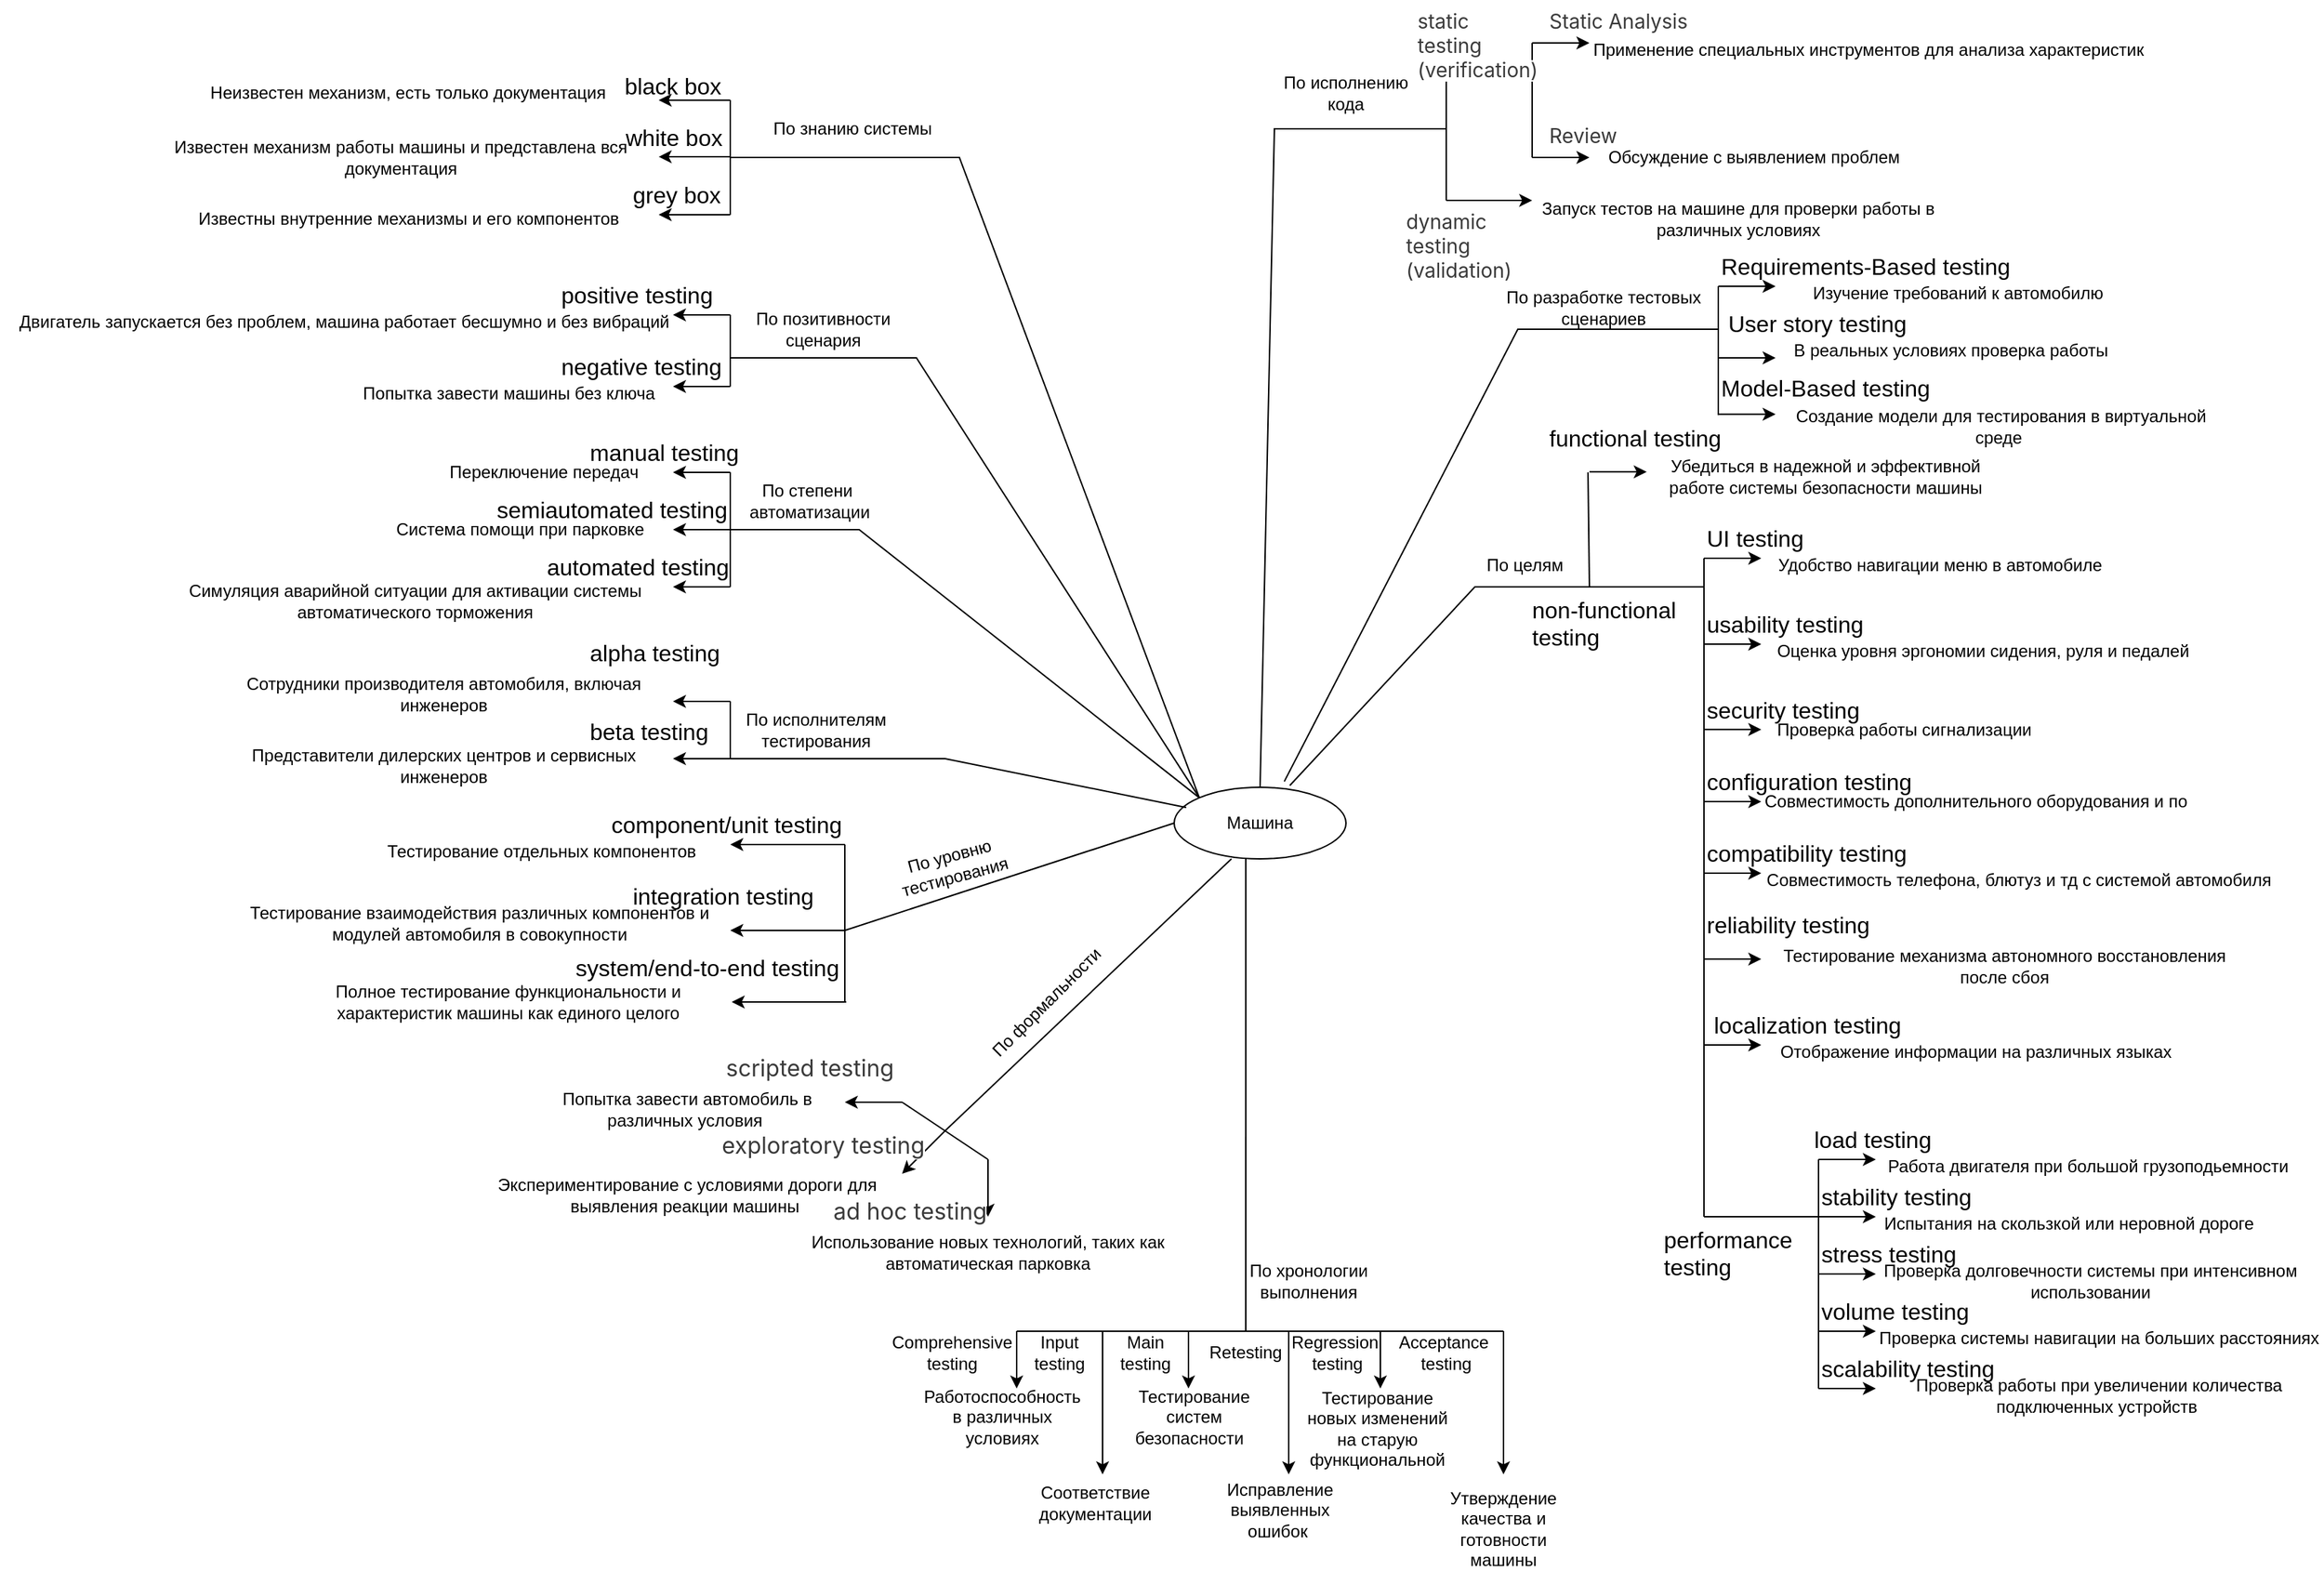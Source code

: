 <mxfile version="24.4.0" type="device">
  <diagram name="Страница — 1" id="SUEfQYOdfBa7ftIrAx9k">
    <mxGraphModel dx="1530" dy="1836" grid="1" gridSize="10" guides="1" tooltips="1" connect="1" arrows="1" fold="1" page="1" pageScale="1" pageWidth="827" pageHeight="1169" math="0" shadow="0">
      <root>
        <mxCell id="0" />
        <mxCell id="1" parent="0" />
        <mxCell id="Pzo5eB3ryecymC6UtlE7-1" value="Машина" style="ellipse;whiteSpace=wrap;html=1;" parent="1" vertex="1">
          <mxGeometry x="1510" y="540" width="120" height="50" as="geometry" />
        </mxCell>
        <mxCell id="Pzo5eB3ryecymC6UtlE7-4" value="&lt;div&gt;По знанию системы&lt;/div&gt;" style="text;html=1;align=center;verticalAlign=middle;resizable=0;points=[];autosize=1;strokeColor=none;fillColor=none;" parent="1" vertex="1">
          <mxGeometry x="1220" y="65" width="130" height="30" as="geometry" />
        </mxCell>
        <mxCell id="Pzo5eB3ryecymC6UtlE7-5" value="" style="endArrow=none;html=1;rounded=0;exitX=0;exitY=0;exitDx=0;exitDy=0;" parent="1" source="Pzo5eB3ryecymC6UtlE7-1" edge="1">
          <mxGeometry width="50" height="50" relative="1" as="geometry">
            <mxPoint x="1250" y="230" as="sourcePoint" />
            <mxPoint x="1200" y="100" as="targetPoint" />
            <Array as="points">
              <mxPoint x="1360" y="100" />
            </Array>
          </mxGeometry>
        </mxCell>
        <mxCell id="Pzo5eB3ryecymC6UtlE7-6" value="" style="endArrow=none;html=1;rounded=0;" parent="1" edge="1">
          <mxGeometry width="50" height="50" relative="1" as="geometry">
            <mxPoint x="1200" y="140" as="sourcePoint" />
            <mxPoint x="1200" y="60" as="targetPoint" />
          </mxGeometry>
        </mxCell>
        <mxCell id="Pzo5eB3ryecymC6UtlE7-8" value="" style="endArrow=classic;html=1;rounded=0;" parent="1" edge="1">
          <mxGeometry width="50" height="50" relative="1" as="geometry">
            <mxPoint x="1200" y="60" as="sourcePoint" />
            <mxPoint x="1150" y="60" as="targetPoint" />
          </mxGeometry>
        </mxCell>
        <mxCell id="Pzo5eB3ryecymC6UtlE7-9" value="" style="endArrow=classic;html=1;rounded=0;" parent="1" edge="1">
          <mxGeometry width="50" height="50" relative="1" as="geometry">
            <mxPoint x="1200" y="99.52" as="sourcePoint" />
            <mxPoint x="1150" y="99.52" as="targetPoint" />
          </mxGeometry>
        </mxCell>
        <mxCell id="Pzo5eB3ryecymC6UtlE7-10" value="" style="endArrow=classic;html=1;rounded=0;" parent="1" edge="1">
          <mxGeometry width="50" height="50" relative="1" as="geometry">
            <mxPoint x="1200" y="140" as="sourcePoint" />
            <mxPoint x="1150" y="140" as="targetPoint" />
          </mxGeometry>
        </mxCell>
        <mxCell id="Pzo5eB3ryecymC6UtlE7-11" value="Неизвестен механизм, есть только документация" style="text;html=1;align=center;verticalAlign=middle;whiteSpace=wrap;rounded=0;" parent="1" vertex="1">
          <mxGeometry x="800" y="30" width="350" height="50" as="geometry" />
        </mxCell>
        <mxCell id="Pzo5eB3ryecymC6UtlE7-13" value="Известен механизм работы машины и представлена вся документация" style="text;html=1;align=center;verticalAlign=middle;whiteSpace=wrap;rounded=0;" parent="1" vertex="1">
          <mxGeometry x="810" y="70" width="320" height="60" as="geometry" />
        </mxCell>
        <mxCell id="Pzo5eB3ryecymC6UtlE7-15" value="Известны внутренние механизмы и его компонентов" style="text;html=1;align=center;verticalAlign=middle;resizable=0;points=[];autosize=1;strokeColor=none;fillColor=none;" parent="1" vertex="1">
          <mxGeometry x="815" y="128" width="320" height="30" as="geometry" />
        </mxCell>
        <mxCell id="Pzo5eB3ryecymC6UtlE7-17" value="" style="endArrow=none;html=1;rounded=0;exitX=0;exitY=0;exitDx=0;exitDy=0;" parent="1" source="Pzo5eB3ryecymC6UtlE7-1" edge="1">
          <mxGeometry width="50" height="50" relative="1" as="geometry">
            <mxPoint x="1380" y="520" as="sourcePoint" />
            <mxPoint x="1200" y="240" as="targetPoint" />
            <Array as="points">
              <mxPoint x="1330" y="240" />
            </Array>
          </mxGeometry>
        </mxCell>
        <mxCell id="Pzo5eB3ryecymC6UtlE7-18" value="" style="endArrow=none;html=1;rounded=0;" parent="1" edge="1">
          <mxGeometry width="50" height="50" relative="1" as="geometry">
            <mxPoint x="1200" y="260" as="sourcePoint" />
            <mxPoint x="1200" y="210" as="targetPoint" />
          </mxGeometry>
        </mxCell>
        <mxCell id="Pzo5eB3ryecymC6UtlE7-20" value="" style="endArrow=classic;html=1;rounded=0;" parent="1" edge="1">
          <mxGeometry width="50" height="50" relative="1" as="geometry">
            <mxPoint x="1200" y="210" as="sourcePoint" />
            <mxPoint x="1160" y="210" as="targetPoint" />
          </mxGeometry>
        </mxCell>
        <mxCell id="Pzo5eB3ryecymC6UtlE7-21" value="" style="endArrow=classic;html=1;rounded=0;" parent="1" edge="1">
          <mxGeometry width="50" height="50" relative="1" as="geometry">
            <mxPoint x="1200" y="260" as="sourcePoint" />
            <mxPoint x="1160" y="260" as="targetPoint" />
          </mxGeometry>
        </mxCell>
        <mxCell id="Pzo5eB3ryecymC6UtlE7-22" value="По позитивности сценария" style="text;html=1;align=center;verticalAlign=middle;whiteSpace=wrap;rounded=0;" parent="1" vertex="1">
          <mxGeometry x="1210" y="200" width="110" height="40" as="geometry" />
        </mxCell>
        <mxCell id="Pzo5eB3ryecymC6UtlE7-23" value="Двигатель запускается без проблем, машина работает бесшумно и без вибраций" style="text;html=1;align=center;verticalAlign=middle;resizable=0;points=[];autosize=1;strokeColor=none;fillColor=none;" parent="1" vertex="1">
          <mxGeometry x="690" y="200" width="480" height="30" as="geometry" />
        </mxCell>
        <mxCell id="Pzo5eB3ryecymC6UtlE7-24" value="Попытка завести машины без ключа" style="text;html=1;align=center;verticalAlign=middle;resizable=0;points=[];autosize=1;strokeColor=none;fillColor=none;" parent="1" vertex="1">
          <mxGeometry x="930" y="250" width="230" height="30" as="geometry" />
        </mxCell>
        <mxCell id="Pzo5eB3ryecymC6UtlE7-25" value="" style="endArrow=none;html=1;rounded=0;exitX=0;exitY=0;exitDx=0;exitDy=0;" parent="1" source="Pzo5eB3ryecymC6UtlE7-1" edge="1">
          <mxGeometry width="50" height="50" relative="1" as="geometry">
            <mxPoint x="1520" y="540" as="sourcePoint" />
            <mxPoint x="1200" y="360" as="targetPoint" />
            <Array as="points">
              <mxPoint x="1290" y="360" />
            </Array>
          </mxGeometry>
        </mxCell>
        <mxCell id="Pzo5eB3ryecymC6UtlE7-26" value="По степени&amp;nbsp;&lt;div&gt;автоматизации&lt;/div&gt;" style="text;html=1;align=center;verticalAlign=middle;resizable=0;points=[];autosize=1;strokeColor=none;fillColor=none;" parent="1" vertex="1">
          <mxGeometry x="1200" y="320" width="110" height="40" as="geometry" />
        </mxCell>
        <mxCell id="Pzo5eB3ryecymC6UtlE7-27" value="" style="endArrow=none;html=1;rounded=0;" parent="1" edge="1">
          <mxGeometry width="50" height="50" relative="1" as="geometry">
            <mxPoint x="1200" y="400" as="sourcePoint" />
            <mxPoint x="1200" y="320" as="targetPoint" />
          </mxGeometry>
        </mxCell>
        <mxCell id="Pzo5eB3ryecymC6UtlE7-29" value="" style="endArrow=classic;html=1;rounded=0;" parent="1" edge="1">
          <mxGeometry width="50" height="50" relative="1" as="geometry">
            <mxPoint x="1200" y="320" as="sourcePoint" />
            <mxPoint x="1160" y="320" as="targetPoint" />
          </mxGeometry>
        </mxCell>
        <mxCell id="Pzo5eB3ryecymC6UtlE7-30" value="Переключение передач" style="text;html=1;align=center;verticalAlign=middle;whiteSpace=wrap;rounded=0;" parent="1" vertex="1">
          <mxGeometry x="990" y="310" width="160" height="20" as="geometry" />
        </mxCell>
        <mxCell id="Pzo5eB3ryecymC6UtlE7-31" value="" style="endArrow=classic;html=1;rounded=0;" parent="1" edge="1">
          <mxGeometry width="50" height="50" relative="1" as="geometry">
            <mxPoint x="1200" y="360" as="sourcePoint" />
            <mxPoint x="1160" y="360" as="targetPoint" />
          </mxGeometry>
        </mxCell>
        <mxCell id="Pzo5eB3ryecymC6UtlE7-32" value="" style="endArrow=classic;html=1;rounded=0;" parent="1" edge="1">
          <mxGeometry width="50" height="50" relative="1" as="geometry">
            <mxPoint x="1200" y="400" as="sourcePoint" />
            <mxPoint x="1160" y="400" as="targetPoint" />
          </mxGeometry>
        </mxCell>
        <mxCell id="Pzo5eB3ryecymC6UtlE7-33" value="Система помощи при парковке&amp;nbsp;" style="text;html=1;align=center;verticalAlign=middle;whiteSpace=wrap;rounded=0;" parent="1" vertex="1">
          <mxGeometry x="950" y="350" width="210" height="20" as="geometry" />
        </mxCell>
        <mxCell id="Pzo5eB3ryecymC6UtlE7-34" value="Симуляция аварийной ситуации для активации системы автоматического торможения" style="text;html=1;align=center;verticalAlign=middle;whiteSpace=wrap;rounded=0;" parent="1" vertex="1">
          <mxGeometry x="800" y="390" width="360" height="40" as="geometry" />
        </mxCell>
        <mxCell id="Pzo5eB3ryecymC6UtlE7-36" value="" style="endArrow=none;html=1;rounded=0;entryX=0.07;entryY=0.282;entryDx=0;entryDy=0;entryPerimeter=0;" parent="1" target="Pzo5eB3ryecymC6UtlE7-1" edge="1">
          <mxGeometry width="50" height="50" relative="1" as="geometry">
            <mxPoint x="1200" y="520" as="sourcePoint" />
            <mxPoint x="1400" y="520" as="targetPoint" />
            <Array as="points">
              <mxPoint x="1350" y="520" />
            </Array>
          </mxGeometry>
        </mxCell>
        <mxCell id="Pzo5eB3ryecymC6UtlE7-37" value="По исполнителям тестирования" style="text;html=1;align=center;verticalAlign=middle;whiteSpace=wrap;rounded=0;" parent="1" vertex="1">
          <mxGeometry x="1200" y="480" width="120" height="40" as="geometry" />
        </mxCell>
        <mxCell id="Pzo5eB3ryecymC6UtlE7-38" value="" style="endArrow=none;html=1;rounded=0;" parent="1" edge="1">
          <mxGeometry width="50" height="50" relative="1" as="geometry">
            <mxPoint x="1200" y="520" as="sourcePoint" />
            <mxPoint x="1200" y="480" as="targetPoint" />
          </mxGeometry>
        </mxCell>
        <mxCell id="Pzo5eB3ryecymC6UtlE7-39" value="" style="endArrow=classic;html=1;rounded=0;" parent="1" edge="1">
          <mxGeometry width="50" height="50" relative="1" as="geometry">
            <mxPoint x="1200" y="480" as="sourcePoint" />
            <mxPoint x="1160" y="480" as="targetPoint" />
          </mxGeometry>
        </mxCell>
        <mxCell id="Pzo5eB3ryecymC6UtlE7-40" value="" style="endArrow=classic;html=1;rounded=0;" parent="1" edge="1">
          <mxGeometry width="50" height="50" relative="1" as="geometry">
            <mxPoint x="1200" y="520" as="sourcePoint" />
            <mxPoint x="1160" y="520" as="targetPoint" />
          </mxGeometry>
        </mxCell>
        <mxCell id="Pzo5eB3ryecymC6UtlE7-42" value="Сотрудники производителя автомобиля, включая инженеров" style="text;html=1;align=center;verticalAlign=middle;whiteSpace=wrap;rounded=0;" parent="1" vertex="1">
          <mxGeometry x="840" y="460" width="320" height="30" as="geometry" />
        </mxCell>
        <mxCell id="Pzo5eB3ryecymC6UtlE7-45" value="Представители дилерских центров и сервисных инженеров" style="text;html=1;align=center;verticalAlign=middle;whiteSpace=wrap;rounded=0;" parent="1" vertex="1">
          <mxGeometry x="850" y="510" width="300" height="30" as="geometry" />
        </mxCell>
        <mxCell id="Pzo5eB3ryecymC6UtlE7-46" value="" style="endArrow=none;html=1;rounded=0;entryX=0;entryY=0.5;entryDx=0;entryDy=0;" parent="1" target="Pzo5eB3ryecymC6UtlE7-1" edge="1">
          <mxGeometry width="50" height="50" relative="1" as="geometry">
            <mxPoint x="1280" y="640" as="sourcePoint" />
            <mxPoint x="1280" y="580" as="targetPoint" />
          </mxGeometry>
        </mxCell>
        <mxCell id="Pzo5eB3ryecymC6UtlE7-47" value="" style="endArrow=none;html=1;rounded=0;" parent="1" edge="1">
          <mxGeometry width="50" height="50" relative="1" as="geometry">
            <mxPoint x="1280" y="690" as="sourcePoint" />
            <mxPoint x="1280" y="580" as="targetPoint" />
          </mxGeometry>
        </mxCell>
        <mxCell id="Pzo5eB3ryecymC6UtlE7-48" value="" style="endArrow=classic;html=1;rounded=0;" parent="1" edge="1">
          <mxGeometry width="50" height="50" relative="1" as="geometry">
            <mxPoint x="1280" y="580" as="sourcePoint" />
            <mxPoint x="1200" y="580" as="targetPoint" />
          </mxGeometry>
        </mxCell>
        <mxCell id="Pzo5eB3ryecymC6UtlE7-49" value="По уровню тестирования" style="text;html=1;align=center;verticalAlign=middle;whiteSpace=wrap;rounded=0;rotation=-15;" parent="1" vertex="1">
          <mxGeometry x="1290" y="580" width="130" height="30" as="geometry" />
        </mxCell>
        <mxCell id="Pzo5eB3ryecymC6UtlE7-50" value="Тестирование отдельных компонентов&amp;nbsp;" style="text;html=1;align=center;verticalAlign=middle;whiteSpace=wrap;rounded=0;" parent="1" vertex="1">
          <mxGeometry x="940" y="570" width="260" height="30" as="geometry" />
        </mxCell>
        <mxCell id="Pzo5eB3ryecymC6UtlE7-51" value="" style="endArrow=classic;html=1;rounded=0;" parent="1" edge="1">
          <mxGeometry width="50" height="50" relative="1" as="geometry">
            <mxPoint x="1280" y="640" as="sourcePoint" />
            <mxPoint x="1200" y="640" as="targetPoint" />
          </mxGeometry>
        </mxCell>
        <mxCell id="Pzo5eB3ryecymC6UtlE7-54" value="Тестирование взаимодействия различных компонентов и модулей автомобиля в совокупности" style="text;html=1;align=center;verticalAlign=middle;whiteSpace=wrap;rounded=0;" parent="1" vertex="1">
          <mxGeometry x="860" y="620" width="330" height="30" as="geometry" />
        </mxCell>
        <mxCell id="Pzo5eB3ryecymC6UtlE7-55" value="" style="endArrow=classic;html=1;rounded=0;" parent="1" edge="1">
          <mxGeometry width="50" height="50" relative="1" as="geometry">
            <mxPoint x="1281" y="690" as="sourcePoint" />
            <mxPoint x="1201" y="690" as="targetPoint" />
          </mxGeometry>
        </mxCell>
        <mxCell id="Pzo5eB3ryecymC6UtlE7-56" value="Полное тестирование функциональности и характеристик машины как единого целого" style="text;html=1;align=center;verticalAlign=middle;whiteSpace=wrap;rounded=0;" parent="1" vertex="1">
          <mxGeometry x="900" y="675" width="290" height="30" as="geometry" />
        </mxCell>
        <mxCell id="Pzo5eB3ryecymC6UtlE7-57" value="" style="endArrow=none;html=1;rounded=0;" parent="1" edge="1">
          <mxGeometry width="50" height="50" relative="1" as="geometry">
            <mxPoint x="1350" y="780" as="sourcePoint" />
            <mxPoint x="1550" y="590" as="targetPoint" />
          </mxGeometry>
        </mxCell>
        <mxCell id="Pzo5eB3ryecymC6UtlE7-58" value="" style="endArrow=none;html=1;rounded=0;" parent="1" edge="1">
          <mxGeometry width="50" height="50" relative="1" as="geometry">
            <mxPoint x="1320" y="760" as="sourcePoint" />
            <mxPoint x="1380" y="800" as="targetPoint" />
          </mxGeometry>
        </mxCell>
        <mxCell id="Pzo5eB3ryecymC6UtlE7-59" value="По формальности" style="text;html=1;align=center;verticalAlign=middle;whiteSpace=wrap;rounded=0;rotation=-45;" parent="1" vertex="1">
          <mxGeometry x="1366.21" y="680" width="110" height="20" as="geometry" />
        </mxCell>
        <mxCell id="Pzo5eB3ryecymC6UtlE7-60" value="" style="endArrow=classic;html=1;rounded=0;" parent="1" edge="1">
          <mxGeometry width="50" height="50" relative="1" as="geometry">
            <mxPoint x="1320" y="760" as="sourcePoint" />
            <mxPoint x="1280" y="760" as="targetPoint" />
          </mxGeometry>
        </mxCell>
        <mxCell id="Pzo5eB3ryecymC6UtlE7-62" value="Попытка завести автомобиль в различных условия&amp;nbsp;" style="text;html=1;align=center;verticalAlign=middle;whiteSpace=wrap;rounded=0;" parent="1" vertex="1">
          <mxGeometry x="1060" y="750" width="220" height="30" as="geometry" />
        </mxCell>
        <mxCell id="Pzo5eB3ryecymC6UtlE7-63" value="" style="endArrow=classic;html=1;rounded=0;" parent="1" edge="1">
          <mxGeometry width="50" height="50" relative="1" as="geometry">
            <mxPoint x="1350" y="780" as="sourcePoint" />
            <mxPoint x="1320" y="810" as="targetPoint" />
          </mxGeometry>
        </mxCell>
        <mxCell id="Pzo5eB3ryecymC6UtlE7-64" value="Экспериментирование с условиями дороги для выявления реакции машины&amp;nbsp;" style="text;html=1;align=center;verticalAlign=middle;whiteSpace=wrap;rounded=0;" parent="1" vertex="1">
          <mxGeometry x="1035" y="810" width="270" height="30" as="geometry" />
        </mxCell>
        <mxCell id="Pzo5eB3ryecymC6UtlE7-65" value="" style="endArrow=classic;html=1;rounded=0;" parent="1" edge="1">
          <mxGeometry width="50" height="50" relative="1" as="geometry">
            <mxPoint x="1380" y="800" as="sourcePoint" />
            <mxPoint x="1380" y="840" as="targetPoint" />
          </mxGeometry>
        </mxCell>
        <mxCell id="Pzo5eB3ryecymC6UtlE7-67" value="Использование новых технологий, таких как автоматическая парковка" style="text;html=1;align=center;verticalAlign=middle;whiteSpace=wrap;rounded=0;" parent="1" vertex="1">
          <mxGeometry x="1250" y="850" width="260" height="30" as="geometry" />
        </mxCell>
        <mxCell id="1HPbtOqM5iS4PaXnbGBT-1" value="" style="endArrow=none;html=1;rounded=0;exitX=0.5;exitY=0;exitDx=0;exitDy=0;" edge="1" parent="1" source="Pzo5eB3ryecymC6UtlE7-1">
          <mxGeometry width="50" height="50" relative="1" as="geometry">
            <mxPoint x="1710" y="330" as="sourcePoint" />
            <mxPoint x="1700" y="80" as="targetPoint" />
            <Array as="points">
              <mxPoint x="1580" y="80" />
            </Array>
          </mxGeometry>
        </mxCell>
        <mxCell id="1HPbtOqM5iS4PaXnbGBT-2" value="" style="endArrow=none;html=1;rounded=0;" edge="1" parent="1">
          <mxGeometry width="50" height="50" relative="1" as="geometry">
            <mxPoint x="1700" y="130" as="sourcePoint" />
            <mxPoint x="1700" y="40" as="targetPoint" />
          </mxGeometry>
        </mxCell>
        <mxCell id="1HPbtOqM5iS4PaXnbGBT-3" value="По&lt;span style=&quot;background-color: initial;&quot;&gt;&amp;nbsp;исполнению кода&lt;/span&gt;" style="text;html=1;align=center;verticalAlign=middle;whiteSpace=wrap;rounded=0;" vertex="1" parent="1">
          <mxGeometry x="1580" y="40" width="100" height="30" as="geometry" />
        </mxCell>
        <mxCell id="1HPbtOqM5iS4PaXnbGBT-6" value="" style="endArrow=none;html=1;rounded=0;" edge="1" parent="1">
          <mxGeometry width="50" height="50" relative="1" as="geometry">
            <mxPoint x="1700" y="40" as="sourcePoint" />
            <mxPoint x="1760" y="40" as="targetPoint" />
          </mxGeometry>
        </mxCell>
        <mxCell id="1HPbtOqM5iS4PaXnbGBT-7" value="" style="endArrow=none;html=1;rounded=0;" edge="1" parent="1">
          <mxGeometry width="50" height="50" relative="1" as="geometry">
            <mxPoint x="1760" y="100" as="sourcePoint" />
            <mxPoint x="1760" y="20" as="targetPoint" />
          </mxGeometry>
        </mxCell>
        <mxCell id="1HPbtOqM5iS4PaXnbGBT-8" value="" style="endArrow=classic;html=1;rounded=0;" edge="1" parent="1">
          <mxGeometry width="50" height="50" relative="1" as="geometry">
            <mxPoint x="1760" y="20" as="sourcePoint" />
            <mxPoint x="1800" y="20" as="targetPoint" />
          </mxGeometry>
        </mxCell>
        <mxCell id="1HPbtOqM5iS4PaXnbGBT-9" value="Применение специальных инструментов для анализа характеристик" style="text;html=1;align=center;verticalAlign=middle;whiteSpace=wrap;rounded=0;" vertex="1" parent="1">
          <mxGeometry x="1800" y="10" width="390" height="30" as="geometry" />
        </mxCell>
        <mxCell id="1HPbtOqM5iS4PaXnbGBT-10" value="" style="endArrow=classic;html=1;rounded=0;" edge="1" parent="1">
          <mxGeometry width="50" height="50" relative="1" as="geometry">
            <mxPoint x="1760" y="100" as="sourcePoint" />
            <mxPoint x="1800" y="100" as="targetPoint" />
          </mxGeometry>
        </mxCell>
        <mxCell id="1HPbtOqM5iS4PaXnbGBT-11" value="" style="endArrow=classic;html=1;rounded=0;" edge="1" parent="1">
          <mxGeometry width="50" height="50" relative="1" as="geometry">
            <mxPoint x="1700" y="130" as="sourcePoint" />
            <mxPoint x="1760" y="130" as="targetPoint" />
          </mxGeometry>
        </mxCell>
        <mxCell id="1HPbtOqM5iS4PaXnbGBT-12" value="Запуск тестов на машине для проверки работы в различных условиях" style="text;html=1;align=center;verticalAlign=middle;whiteSpace=wrap;rounded=0;" vertex="1" parent="1">
          <mxGeometry x="1758" y="128" width="292" height="30" as="geometry" />
        </mxCell>
        <mxCell id="1HPbtOqM5iS4PaXnbGBT-14" value="Обсуждение с выявлением проблем" style="text;html=1;align=center;verticalAlign=middle;whiteSpace=wrap;rounded=0;" vertex="1" parent="1">
          <mxGeometry x="1800" y="85" width="230" height="30" as="geometry" />
        </mxCell>
        <mxCell id="1HPbtOqM5iS4PaXnbGBT-15" value="" style="endArrow=none;html=1;rounded=0;exitX=0.673;exitY=-0.025;exitDx=0;exitDy=0;exitPerimeter=0;" edge="1" parent="1" source="Pzo5eB3ryecymC6UtlE7-1">
          <mxGeometry width="50" height="50" relative="1" as="geometry">
            <mxPoint x="1600" y="540" as="sourcePoint" />
            <mxPoint x="1800" y="400" as="targetPoint" />
            <Array as="points">
              <mxPoint x="1720" y="400" />
            </Array>
          </mxGeometry>
        </mxCell>
        <mxCell id="1HPbtOqM5iS4PaXnbGBT-16" value="" style="endArrow=none;html=1;rounded=0;exitX=1;exitY=1;exitDx=0;exitDy=0;exitPerimeter=0;" edge="1" parent="1" source="1HPbtOqM5iS4PaXnbGBT-17">
          <mxGeometry width="50" height="50" relative="1" as="geometry">
            <mxPoint x="1799" y="410" as="sourcePoint" />
            <mxPoint x="1799" y="320" as="targetPoint" />
          </mxGeometry>
        </mxCell>
        <mxCell id="1HPbtOqM5iS4PaXnbGBT-17" value="По целям" style="text;html=1;align=center;verticalAlign=middle;whiteSpace=wrap;rounded=0;" vertex="1" parent="1">
          <mxGeometry x="1710" y="370" width="90" height="30" as="geometry" />
        </mxCell>
        <mxCell id="1HPbtOqM5iS4PaXnbGBT-18" value="" style="endArrow=classic;html=1;rounded=0;" edge="1" parent="1">
          <mxGeometry width="50" height="50" relative="1" as="geometry">
            <mxPoint x="1800" y="319.62" as="sourcePoint" />
            <mxPoint x="1840" y="319.62" as="targetPoint" />
          </mxGeometry>
        </mxCell>
        <mxCell id="1HPbtOqM5iS4PaXnbGBT-20" value="Убедиться в надежной и эффективной работе системы безопасности машины" style="text;html=1;align=center;verticalAlign=middle;whiteSpace=wrap;rounded=0;" vertex="1" parent="1">
          <mxGeometry x="1850" y="305" width="230" height="35" as="geometry" />
        </mxCell>
        <mxCell id="1HPbtOqM5iS4PaXnbGBT-22" value="" style="endArrow=none;html=1;rounded=0;exitX=1;exitY=1;exitDx=0;exitDy=0;" edge="1" parent="1" source="1HPbtOqM5iS4PaXnbGBT-17">
          <mxGeometry width="50" height="50" relative="1" as="geometry">
            <mxPoint x="2018" y="520" as="sourcePoint" />
            <mxPoint x="1880" y="400" as="targetPoint" />
            <Array as="points">
              <mxPoint x="1830" y="400" />
              <mxPoint x="1880" y="400" />
            </Array>
          </mxGeometry>
        </mxCell>
        <mxCell id="1HPbtOqM5iS4PaXnbGBT-23" value="" style="endArrow=none;html=1;rounded=0;" edge="1" parent="1">
          <mxGeometry width="50" height="50" relative="1" as="geometry">
            <mxPoint x="1880" y="840" as="sourcePoint" />
            <mxPoint x="1880" y="380" as="targetPoint" />
          </mxGeometry>
        </mxCell>
        <mxCell id="1HPbtOqM5iS4PaXnbGBT-24" value="" style="endArrow=classic;html=1;rounded=0;" edge="1" parent="1">
          <mxGeometry width="50" height="50" relative="1" as="geometry">
            <mxPoint x="1880" y="380" as="sourcePoint" />
            <mxPoint x="1920" y="380" as="targetPoint" />
          </mxGeometry>
        </mxCell>
        <mxCell id="1HPbtOqM5iS4PaXnbGBT-25" value="Удобство навигации меню в автомобиле" style="text;html=1;align=center;verticalAlign=middle;whiteSpace=wrap;rounded=0;" vertex="1" parent="1">
          <mxGeometry x="1930" y="370" width="230" height="30" as="geometry" />
        </mxCell>
        <mxCell id="1HPbtOqM5iS4PaXnbGBT-26" value="" style="endArrow=classic;html=1;rounded=0;" edge="1" parent="1">
          <mxGeometry width="50" height="50" relative="1" as="geometry">
            <mxPoint x="1880" y="440" as="sourcePoint" />
            <mxPoint x="1920" y="440" as="targetPoint" />
          </mxGeometry>
        </mxCell>
        <mxCell id="1HPbtOqM5iS4PaXnbGBT-27" value="Оценка уровня эргономии сидения, руля и педалей" style="text;html=1;align=center;verticalAlign=middle;whiteSpace=wrap;rounded=0;" vertex="1" parent="1">
          <mxGeometry x="1920" y="430" width="310" height="30" as="geometry" />
        </mxCell>
        <mxCell id="1HPbtOqM5iS4PaXnbGBT-29" value="" style="endArrow=classic;html=1;rounded=0;" edge="1" parent="1">
          <mxGeometry width="50" height="50" relative="1" as="geometry">
            <mxPoint x="1880" y="499.62" as="sourcePoint" />
            <mxPoint x="1920" y="499.62" as="targetPoint" />
          </mxGeometry>
        </mxCell>
        <mxCell id="1HPbtOqM5iS4PaXnbGBT-30" value="Проверка работы сигнализации" style="text;html=1;align=center;verticalAlign=middle;whiteSpace=wrap;rounded=0;" vertex="1" parent="1">
          <mxGeometry x="1930" y="485" width="180" height="30" as="geometry" />
        </mxCell>
        <mxCell id="1HPbtOqM5iS4PaXnbGBT-31" value="" style="endArrow=classic;html=1;rounded=0;" edge="1" parent="1">
          <mxGeometry width="50" height="50" relative="1" as="geometry">
            <mxPoint x="1880" y="550" as="sourcePoint" />
            <mxPoint x="1920" y="550" as="targetPoint" />
          </mxGeometry>
        </mxCell>
        <mxCell id="1HPbtOqM5iS4PaXnbGBT-32" value="Совместимость дополнительного оборудования и по" style="text;html=1;align=center;verticalAlign=middle;whiteSpace=wrap;rounded=0;" vertex="1" parent="1">
          <mxGeometry x="1920" y="530" width="300" height="40" as="geometry" />
        </mxCell>
        <mxCell id="1HPbtOqM5iS4PaXnbGBT-33" value="" style="endArrow=classic;html=1;rounded=0;" edge="1" parent="1">
          <mxGeometry width="50" height="50" relative="1" as="geometry">
            <mxPoint x="1880" y="600" as="sourcePoint" />
            <mxPoint x="1920" y="600" as="targetPoint" />
          </mxGeometry>
        </mxCell>
        <mxCell id="1HPbtOqM5iS4PaXnbGBT-34" value="Совместимость телефона, блютуз и тд с системой автомобиля" style="text;html=1;align=center;verticalAlign=middle;whiteSpace=wrap;rounded=0;" vertex="1" parent="1">
          <mxGeometry x="1910" y="590" width="380" height="30" as="geometry" />
        </mxCell>
        <mxCell id="1HPbtOqM5iS4PaXnbGBT-35" value="Тестирование механизма автономного восстановления после сбоя" style="text;html=1;align=center;verticalAlign=middle;whiteSpace=wrap;rounded=0;" vertex="1" parent="1">
          <mxGeometry x="1920" y="660" width="340" height="10" as="geometry" />
        </mxCell>
        <mxCell id="1HPbtOqM5iS4PaXnbGBT-36" value="" style="endArrow=classic;html=1;rounded=0;" edge="1" parent="1">
          <mxGeometry width="50" height="50" relative="1" as="geometry">
            <mxPoint x="1880" y="660" as="sourcePoint" />
            <mxPoint x="1920" y="660" as="targetPoint" />
          </mxGeometry>
        </mxCell>
        <mxCell id="1HPbtOqM5iS4PaXnbGBT-37" value="" style="endArrow=classic;html=1;rounded=0;" edge="1" parent="1">
          <mxGeometry width="50" height="50" relative="1" as="geometry">
            <mxPoint x="1880" y="720" as="sourcePoint" />
            <mxPoint x="1920" y="720" as="targetPoint" />
          </mxGeometry>
        </mxCell>
        <mxCell id="1HPbtOqM5iS4PaXnbGBT-38" value="Отображение информации на различных языках" style="text;html=1;align=center;verticalAlign=middle;whiteSpace=wrap;rounded=0;" vertex="1" parent="1">
          <mxGeometry x="1930" y="710" width="280" height="30" as="geometry" />
        </mxCell>
        <mxCell id="1HPbtOqM5iS4PaXnbGBT-39" value="" style="endArrow=none;html=1;rounded=0;" edge="1" parent="1">
          <mxGeometry width="50" height="50" relative="1" as="geometry">
            <mxPoint x="1880" y="840" as="sourcePoint" />
            <mxPoint x="1960" y="840" as="targetPoint" />
          </mxGeometry>
        </mxCell>
        <mxCell id="1HPbtOqM5iS4PaXnbGBT-40" value="" style="endArrow=none;html=1;rounded=0;" edge="1" parent="1">
          <mxGeometry width="50" height="50" relative="1" as="geometry">
            <mxPoint x="1960" y="960" as="sourcePoint" />
            <mxPoint x="1960" y="800" as="targetPoint" />
          </mxGeometry>
        </mxCell>
        <mxCell id="1HPbtOqM5iS4PaXnbGBT-41" value="" style="endArrow=classic;html=1;rounded=0;" edge="1" parent="1">
          <mxGeometry width="50" height="50" relative="1" as="geometry">
            <mxPoint x="1960" y="800" as="sourcePoint" />
            <mxPoint x="2000" y="800" as="targetPoint" />
          </mxGeometry>
        </mxCell>
        <mxCell id="1HPbtOqM5iS4PaXnbGBT-42" value="Работа двигателя при большой грузоподьемности&amp;nbsp;" style="text;html=1;align=center;verticalAlign=middle;whiteSpace=wrap;rounded=0;" vertex="1" parent="1">
          <mxGeometry x="2000" y="790" width="300" height="30" as="geometry" />
        </mxCell>
        <mxCell id="1HPbtOqM5iS4PaXnbGBT-43" value="" style="endArrow=classic;html=1;rounded=0;" edge="1" parent="1">
          <mxGeometry width="50" height="50" relative="1" as="geometry">
            <mxPoint x="1960" y="840" as="sourcePoint" />
            <mxPoint x="2000" y="840" as="targetPoint" />
          </mxGeometry>
        </mxCell>
        <mxCell id="1HPbtOqM5iS4PaXnbGBT-44" value="Испытания на скользкой или неровной дороге" style="text;html=1;align=center;verticalAlign=middle;whiteSpace=wrap;rounded=0;" vertex="1" parent="1">
          <mxGeometry x="2000" y="830" width="270" height="30" as="geometry" />
        </mxCell>
        <mxCell id="1HPbtOqM5iS4PaXnbGBT-45" value="" style="endArrow=classic;html=1;rounded=0;" edge="1" parent="1">
          <mxGeometry width="50" height="50" relative="1" as="geometry">
            <mxPoint x="1960" y="880" as="sourcePoint" />
            <mxPoint x="2000" y="880" as="targetPoint" />
          </mxGeometry>
        </mxCell>
        <mxCell id="1HPbtOqM5iS4PaXnbGBT-46" value="Проверка долговечности системы при интенсивном использовании" style="text;html=1;align=center;verticalAlign=middle;whiteSpace=wrap;rounded=0;" vertex="1" parent="1">
          <mxGeometry x="2000" y="870" width="300" height="30" as="geometry" />
        </mxCell>
        <mxCell id="1HPbtOqM5iS4PaXnbGBT-47" value="" style="endArrow=classic;html=1;rounded=0;" edge="1" parent="1">
          <mxGeometry width="50" height="50" relative="1" as="geometry">
            <mxPoint x="1960" y="920" as="sourcePoint" />
            <mxPoint x="2000" y="920" as="targetPoint" />
          </mxGeometry>
        </mxCell>
        <mxCell id="1HPbtOqM5iS4PaXnbGBT-48" value="Проверка системы навигации на больших расстояниях" style="text;html=1;align=center;verticalAlign=middle;whiteSpace=wrap;rounded=0;" vertex="1" parent="1">
          <mxGeometry x="2000" y="910" width="312" height="30" as="geometry" />
        </mxCell>
        <mxCell id="1HPbtOqM5iS4PaXnbGBT-49" value="" style="endArrow=classic;html=1;rounded=0;" edge="1" parent="1">
          <mxGeometry width="50" height="50" relative="1" as="geometry">
            <mxPoint x="1960" y="960" as="sourcePoint" />
            <mxPoint x="2000" y="960" as="targetPoint" />
          </mxGeometry>
        </mxCell>
        <mxCell id="1HPbtOqM5iS4PaXnbGBT-52" value="Проверка работы при увеличении количества подключенных устройств&amp;nbsp;" style="text;html=1;align=center;verticalAlign=middle;whiteSpace=wrap;rounded=0;" vertex="1" parent="1">
          <mxGeometry x="2001" y="950" width="310" height="30" as="geometry" />
        </mxCell>
        <mxCell id="1HPbtOqM5iS4PaXnbGBT-53" value="" style="endArrow=none;html=1;rounded=0;entryX=0.417;entryY=1;entryDx=0;entryDy=0;entryPerimeter=0;" edge="1" parent="1" target="Pzo5eB3ryecymC6UtlE7-1">
          <mxGeometry width="50" height="50" relative="1" as="geometry">
            <mxPoint x="1560" y="920" as="sourcePoint" />
            <mxPoint x="1620" y="770" as="targetPoint" />
          </mxGeometry>
        </mxCell>
        <mxCell id="1HPbtOqM5iS4PaXnbGBT-54" value="По хронологии выполнения" style="text;html=1;align=center;verticalAlign=middle;whiteSpace=wrap;rounded=0;" vertex="1" parent="1">
          <mxGeometry x="1554" y="870" width="100" height="30" as="geometry" />
        </mxCell>
        <mxCell id="1HPbtOqM5iS4PaXnbGBT-55" value="" style="endArrow=none;html=1;rounded=0;" edge="1" parent="1">
          <mxGeometry width="50" height="50" relative="1" as="geometry">
            <mxPoint x="1400" y="920" as="sourcePoint" />
            <mxPoint x="1740" y="920" as="targetPoint" />
          </mxGeometry>
        </mxCell>
        <mxCell id="1HPbtOqM5iS4PaXnbGBT-56" value="" style="endArrow=classic;html=1;rounded=0;" edge="1" parent="1">
          <mxGeometry width="50" height="50" relative="1" as="geometry">
            <mxPoint x="1400" y="920" as="sourcePoint" />
            <mxPoint x="1400" y="960" as="targetPoint" />
          </mxGeometry>
        </mxCell>
        <mxCell id="1HPbtOqM5iS4PaXnbGBT-57" value="Работоспособность в различных условиях" style="text;html=1;align=center;verticalAlign=middle;whiteSpace=wrap;rounded=0;" vertex="1" parent="1">
          <mxGeometry x="1330" y="960" width="120" height="40" as="geometry" />
        </mxCell>
        <mxCell id="1HPbtOqM5iS4PaXnbGBT-58" value="" style="endArrow=classic;html=1;rounded=0;" edge="1" parent="1">
          <mxGeometry width="50" height="50" relative="1" as="geometry">
            <mxPoint x="1460" y="920" as="sourcePoint" />
            <mxPoint x="1460" y="1020" as="targetPoint" />
          </mxGeometry>
        </mxCell>
        <mxCell id="1HPbtOqM5iS4PaXnbGBT-59" value="Соответствие документации" style="text;html=1;align=center;verticalAlign=middle;whiteSpace=wrap;rounded=0;" vertex="1" parent="1">
          <mxGeometry x="1410" y="1020" width="90" height="40" as="geometry" />
        </mxCell>
        <mxCell id="1HPbtOqM5iS4PaXnbGBT-60" value="" style="endArrow=classic;html=1;rounded=0;" edge="1" parent="1">
          <mxGeometry width="50" height="50" relative="1" as="geometry">
            <mxPoint x="1520" y="920" as="sourcePoint" />
            <mxPoint x="1520" y="960" as="targetPoint" />
          </mxGeometry>
        </mxCell>
        <mxCell id="1HPbtOqM5iS4PaXnbGBT-61" value="Тестирование систем безопасности&amp;nbsp;&lt;span style=&quot;background-color: initial;&quot;&gt;&amp;nbsp;&lt;/span&gt;" style="text;html=1;align=center;verticalAlign=middle;whiteSpace=wrap;rounded=0;" vertex="1" parent="1">
          <mxGeometry x="1494" y="965" width="60" height="30" as="geometry" />
        </mxCell>
        <mxCell id="1HPbtOqM5iS4PaXnbGBT-62" value="" style="endArrow=classic;html=1;rounded=0;" edge="1" parent="1">
          <mxGeometry width="50" height="50" relative="1" as="geometry">
            <mxPoint x="1590" y="920" as="sourcePoint" />
            <mxPoint x="1590" y="1020" as="targetPoint" />
          </mxGeometry>
        </mxCell>
        <mxCell id="1HPbtOqM5iS4PaXnbGBT-63" value="Исправление выявленных ошибок&amp;nbsp;" style="text;html=1;align=center;verticalAlign=middle;whiteSpace=wrap;rounded=0;" vertex="1" parent="1">
          <mxGeometry x="1554" y="1030" width="60" height="30" as="geometry" />
        </mxCell>
        <mxCell id="1HPbtOqM5iS4PaXnbGBT-64" value="" style="endArrow=classic;html=1;rounded=0;" edge="1" parent="1">
          <mxGeometry width="50" height="50" relative="1" as="geometry">
            <mxPoint x="1654" y="920" as="sourcePoint" />
            <mxPoint x="1654" y="960" as="targetPoint" />
          </mxGeometry>
        </mxCell>
        <mxCell id="1HPbtOqM5iS4PaXnbGBT-65" value="Тестирование новых изменений на старую функциональной" style="text;html=1;align=center;verticalAlign=middle;whiteSpace=wrap;rounded=0;" vertex="1" parent="1">
          <mxGeometry x="1594" y="960" width="116" height="55" as="geometry" />
        </mxCell>
        <mxCell id="1HPbtOqM5iS4PaXnbGBT-66" value="" style="endArrow=classic;html=1;rounded=0;" edge="1" parent="1">
          <mxGeometry width="50" height="50" relative="1" as="geometry">
            <mxPoint x="1740" y="920" as="sourcePoint" />
            <mxPoint x="1740" y="1020" as="targetPoint" />
          </mxGeometry>
        </mxCell>
        <mxCell id="1HPbtOqM5iS4PaXnbGBT-67" value="Утверждение качества и готовности машины" style="text;html=1;align=center;verticalAlign=middle;whiteSpace=wrap;rounded=0;" vertex="1" parent="1">
          <mxGeometry x="1690" y="1030" width="100" height="55" as="geometry" />
        </mxCell>
        <mxCell id="1HPbtOqM5iS4PaXnbGBT-68" value="" style="endArrow=none;html=1;rounded=0;exitX=0.641;exitY=-0.081;exitDx=0;exitDy=0;exitPerimeter=0;" edge="1" parent="1" source="Pzo5eB3ryecymC6UtlE7-1">
          <mxGeometry width="50" height="50" relative="1" as="geometry">
            <mxPoint x="1710" y="770" as="sourcePoint" />
            <mxPoint x="1890" y="220" as="targetPoint" />
            <Array as="points">
              <mxPoint x="1750" y="220" />
            </Array>
          </mxGeometry>
        </mxCell>
        <mxCell id="1HPbtOqM5iS4PaXnbGBT-69" value="По разработке тестовых сценариев" style="text;html=1;align=center;verticalAlign=middle;whiteSpace=wrap;rounded=0;" vertex="1" parent="1">
          <mxGeometry x="1740" y="190" width="140" height="30" as="geometry" />
        </mxCell>
        <mxCell id="1HPbtOqM5iS4PaXnbGBT-70" value="" style="endArrow=none;html=1;rounded=0;" edge="1" parent="1">
          <mxGeometry width="50" height="50" relative="1" as="geometry">
            <mxPoint x="1890" y="280" as="sourcePoint" />
            <mxPoint x="1890" y="190" as="targetPoint" />
          </mxGeometry>
        </mxCell>
        <mxCell id="1HPbtOqM5iS4PaXnbGBT-71" value="" style="endArrow=classic;html=1;rounded=0;" edge="1" parent="1">
          <mxGeometry width="50" height="50" relative="1" as="geometry">
            <mxPoint x="1890" y="190" as="sourcePoint" />
            <mxPoint x="1930" y="190" as="targetPoint" />
          </mxGeometry>
        </mxCell>
        <mxCell id="1HPbtOqM5iS4PaXnbGBT-72" value="Изучение требований к автомобилю" style="text;html=1;align=center;verticalAlign=middle;whiteSpace=wrap;rounded=0;" vertex="1" parent="1">
          <mxGeometry x="1930" y="180" width="255" height="30" as="geometry" />
        </mxCell>
        <mxCell id="1HPbtOqM5iS4PaXnbGBT-73" value="" style="endArrow=classic;html=1;rounded=0;" edge="1" parent="1">
          <mxGeometry width="50" height="50" relative="1" as="geometry">
            <mxPoint x="1890" y="240" as="sourcePoint" />
            <mxPoint x="1930" y="240" as="targetPoint" />
          </mxGeometry>
        </mxCell>
        <mxCell id="1HPbtOqM5iS4PaXnbGBT-74" value="" style="endArrow=classic;html=1;rounded=0;" edge="1" parent="1">
          <mxGeometry width="50" height="50" relative="1" as="geometry">
            <mxPoint x="1890" y="279.39" as="sourcePoint" />
            <mxPoint x="1930" y="279.39" as="targetPoint" />
          </mxGeometry>
        </mxCell>
        <mxCell id="1HPbtOqM5iS4PaXnbGBT-75" value="В реальных условиях проверка работы" style="text;html=1;align=center;verticalAlign=middle;whiteSpace=wrap;rounded=0;" vertex="1" parent="1">
          <mxGeometry x="1920" y="220" width="265" height="30" as="geometry" />
        </mxCell>
        <mxCell id="1HPbtOqM5iS4PaXnbGBT-76" value="Создание модели для тестирования в виртуальной среде&amp;nbsp;" style="text;html=1;align=center;verticalAlign=middle;whiteSpace=wrap;rounded=0;" vertex="1" parent="1">
          <mxGeometry x="1935" y="270" width="305" height="35" as="geometry" />
        </mxCell>
        <mxCell id="1HPbtOqM5iS4PaXnbGBT-77" value="&lt;span style=&quot;font-family: Arial, sans-serif; font-size: 16px; text-align: start;&quot;&gt;black box&lt;/span&gt;" style="text;html=1;align=center;verticalAlign=middle;whiteSpace=wrap;rounded=0;" vertex="1" parent="1">
          <mxGeometry x="1120" y="50" width="80" as="geometry" />
        </mxCell>
        <mxCell id="1HPbtOqM5iS4PaXnbGBT-78" value="&lt;span style=&quot;color: rgb(0, 0, 0); font-family: Arial, sans-serif; font-size: 16px; font-style: normal; font-variant-ligatures: normal; font-variant-caps: normal; font-weight: 400; letter-spacing: normal; orphans: 2; text-align: start; text-indent: 0px; text-transform: none; widows: 2; word-spacing: 0px; -webkit-text-stroke-width: 0px; white-space: normal; text-decoration-thickness: initial; text-decoration-style: initial; text-decoration-color: initial; display: inline !important; float: none;&quot;&gt;white box&lt;/span&gt;" style="text;whiteSpace=wrap;html=1;" vertex="1" parent="1">
          <mxGeometry x="1125" y="70" width="70" height="50" as="geometry" />
        </mxCell>
        <mxCell id="1HPbtOqM5iS4PaXnbGBT-80" value="&lt;span style=&quot;color: rgb(0, 0, 0); font-family: Arial, sans-serif; font-size: 16px; font-style: normal; font-variant-ligatures: normal; font-variant-caps: normal; font-weight: 400; letter-spacing: normal; orphans: 2; text-align: start; text-indent: 0px; text-transform: none; widows: 2; word-spacing: 0px; -webkit-text-stroke-width: 0px; white-space: normal; text-decoration-thickness: initial; text-decoration-style: initial; text-decoration-color: initial; display: inline !important; float: none;&quot;&gt;grey box&lt;/span&gt;" style="text;whiteSpace=wrap;html=1;" vertex="1" parent="1">
          <mxGeometry x="1130" y="110" width="90" height="40" as="geometry" />
        </mxCell>
        <mxCell id="1HPbtOqM5iS4PaXnbGBT-81" value="&lt;span style=&quot;color: rgb(0, 0, 0); font-family: Arial, sans-serif; font-size: 16px; font-style: normal; font-variant-ligatures: normal; font-variant-caps: normal; font-weight: 400; letter-spacing: normal; orphans: 2; text-align: start; text-indent: 0px; text-transform: none; widows: 2; word-spacing: 0px; -webkit-text-stroke-width: 0px; white-space: normal; text-decoration-thickness: initial; text-decoration-style: initial; text-decoration-color: initial; display: inline !important; float: none;&quot;&gt;manual testing&lt;/span&gt;" style="text;whiteSpace=wrap;html=1;" vertex="1" parent="1">
          <mxGeometry x="1100" y="290" width="140" height="40" as="geometry" />
        </mxCell>
        <mxCell id="1HPbtOqM5iS4PaXnbGBT-82" value="&lt;span style=&quot;color: rgb(0, 0, 0); font-family: Arial, sans-serif; font-size: 16px; font-style: normal; font-variant-ligatures: normal; font-variant-caps: normal; font-weight: 400; letter-spacing: normal; orphans: 2; text-align: start; text-indent: 0px; text-transform: none; widows: 2; word-spacing: 0px; -webkit-text-stroke-width: 0px; white-space: normal; text-decoration-thickness: initial; text-decoration-style: initial; text-decoration-color: initial; display: inline !important; float: none;&quot;&gt;automated testing&lt;/span&gt;" style="text;whiteSpace=wrap;html=1;" vertex="1" parent="1">
          <mxGeometry x="1070" y="370" width="160" height="40" as="geometry" />
        </mxCell>
        <mxCell id="1HPbtOqM5iS4PaXnbGBT-83" value="&lt;span style=&quot;color: rgb(0, 0, 0); font-family: Arial, sans-serif; font-size: 16px; font-style: normal; font-variant-ligatures: normal; font-variant-caps: normal; font-weight: 400; letter-spacing: normal; orphans: 2; text-align: start; text-indent: 0px; text-transform: none; widows: 2; word-spacing: 0px; -webkit-text-stroke-width: 0px; white-space: normal; text-decoration-thickness: initial; text-decoration-style: initial; text-decoration-color: initial; display: inline !important; float: none;&quot;&gt;semiautomated testing&lt;/span&gt;" style="text;whiteSpace=wrap;html=1;" vertex="1" parent="1">
          <mxGeometry x="1035" y="330" width="190" height="40" as="geometry" />
        </mxCell>
        <mxCell id="1HPbtOqM5iS4PaXnbGBT-84" value="&lt;span style=&quot;color: rgb(0, 0, 0); font-family: Arial, sans-serif; font-size: 16px; font-style: normal; font-variant-ligatures: normal; font-variant-caps: normal; font-weight: 400; letter-spacing: normal; orphans: 2; text-align: start; text-indent: 0px; text-transform: none; widows: 2; word-spacing: 0px; -webkit-text-stroke-width: 0px; white-space: normal; text-decoration-thickness: initial; text-decoration-style: initial; text-decoration-color: initial; display: inline !important; float: none;&quot;&gt;component/unit testing&lt;/span&gt;" style="text;whiteSpace=wrap;html=1;" vertex="1" parent="1">
          <mxGeometry x="1115" y="550" width="190" height="40" as="geometry" />
        </mxCell>
        <mxCell id="1HPbtOqM5iS4PaXnbGBT-85" value="&lt;span style=&quot;color: rgb(0, 0, 0); font-family: Arial, sans-serif; font-size: 16px; font-style: normal; font-variant-ligatures: normal; font-variant-caps: normal; font-weight: 400; letter-spacing: normal; orphans: 2; text-align: start; text-indent: 0px; text-transform: none; widows: 2; word-spacing: 0px; -webkit-text-stroke-width: 0px; white-space: normal; text-decoration-thickness: initial; text-decoration-style: initial; text-decoration-color: initial; display: inline !important; float: none;&quot;&gt;integration testing&lt;/span&gt;" style="text;whiteSpace=wrap;html=1;" vertex="1" parent="1">
          <mxGeometry x="1130" y="600" width="160" height="40" as="geometry" />
        </mxCell>
        <mxCell id="1HPbtOqM5iS4PaXnbGBT-86" value="&lt;span style=&quot;color: rgb(0, 0, 0); font-family: Arial, sans-serif; font-size: 16px; font-style: normal; font-variant-ligatures: normal; font-variant-caps: normal; font-weight: 400; letter-spacing: normal; orphans: 2; text-align: start; text-indent: 0px; text-transform: none; widows: 2; word-spacing: 0px; -webkit-text-stroke-width: 0px; white-space: normal; text-decoration-thickness: initial; text-decoration-style: initial; text-decoration-color: initial; display: inline !important; float: none;&quot;&gt;system/end-to-end testing&lt;/span&gt;" style="text;whiteSpace=wrap;html=1;" vertex="1" parent="1">
          <mxGeometry x="1090" y="650" width="220" height="40" as="geometry" />
        </mxCell>
        <mxCell id="1HPbtOqM5iS4PaXnbGBT-88" value="&lt;span style=&quot;color: rgb(0, 0, 0); font-family: Arial, sans-serif; font-size: 16px; font-style: normal; font-variant-ligatures: normal; font-variant-caps: normal; font-weight: 400; letter-spacing: normal; orphans: 2; text-align: start; text-indent: 0px; text-transform: none; widows: 2; word-spacing: 0px; -webkit-text-stroke-width: 0px; white-space: normal; text-decoration-thickness: initial; text-decoration-style: initial; text-decoration-color: initial; display: inline !important; float: none;&quot;&gt;alpha testing&lt;/span&gt;" style="text;whiteSpace=wrap;html=1;" vertex="1" parent="1">
          <mxGeometry x="1100" y="430" width="120" height="40" as="geometry" />
        </mxCell>
        <mxCell id="1HPbtOqM5iS4PaXnbGBT-89" value="&lt;span style=&quot;color: rgb(0, 0, 0); font-family: Arial, sans-serif; font-size: 16px; font-style: normal; font-variant-ligatures: normal; font-variant-caps: normal; font-weight: 400; letter-spacing: normal; orphans: 2; text-align: start; text-indent: 0px; text-transform: none; widows: 2; word-spacing: 0px; -webkit-text-stroke-width: 0px; white-space: normal; text-decoration-thickness: initial; text-decoration-style: initial; text-decoration-color: initial; display: inline !important; float: none;&quot;&gt;beta testing&lt;/span&gt;" style="text;whiteSpace=wrap;html=1;" vertex="1" parent="1">
          <mxGeometry x="1100" y="485" width="120" height="40" as="geometry" />
        </mxCell>
        <mxCell id="1HPbtOqM5iS4PaXnbGBT-90" value="&lt;span style=&quot;color: rgb(0, 0, 0); font-family: Arial, sans-serif; font-size: 16px; font-style: normal; font-variant-ligatures: normal; font-variant-caps: normal; font-weight: 400; letter-spacing: normal; orphans: 2; text-align: start; text-indent: 0px; text-transform: none; widows: 2; word-spacing: 0px; -webkit-text-stroke-width: 0px; white-space: normal; text-decoration-thickness: initial; text-decoration-style: initial; text-decoration-color: initial; display: inline !important; float: none;&quot;&gt;positive testing&lt;/span&gt;" style="text;whiteSpace=wrap;html=1;" vertex="1" parent="1">
          <mxGeometry x="1080" y="180" width="140" height="40" as="geometry" />
        </mxCell>
        <mxCell id="1HPbtOqM5iS4PaXnbGBT-92" value="&lt;span style=&quot;color: rgb(0, 0, 0); font-family: Arial, sans-serif; font-size: 16px; font-style: normal; font-variant-ligatures: normal; font-variant-caps: normal; font-weight: 400; letter-spacing: normal; orphans: 2; text-align: start; text-indent: 0px; text-transform: none; widows: 2; word-spacing: 0px; -webkit-text-stroke-width: 0px; white-space: normal; text-decoration-thickness: initial; text-decoration-style: initial; text-decoration-color: initial; display: inline !important; float: none;&quot;&gt;negative testing&lt;/span&gt;" style="text;whiteSpace=wrap;html=1;" vertex="1" parent="1">
          <mxGeometry x="1080" y="230" width="150" height="40" as="geometry" />
        </mxCell>
        <mxCell id="1HPbtOqM5iS4PaXnbGBT-93" value="&lt;span style=&quot;color: rgb(0, 0, 0); font-family: Arial, sans-serif; font-size: 16px; font-style: normal; font-variant-ligatures: normal; font-variant-caps: normal; font-weight: 400; letter-spacing: normal; orphans: 2; text-align: start; text-indent: 0px; text-transform: none; widows: 2; word-spacing: 0px; -webkit-text-stroke-width: 0px; white-space: normal; text-decoration-thickness: initial; text-decoration-style: initial; text-decoration-color: initial; display: inline !important; float: none;&quot;&gt;stress testing&lt;/span&gt;" style="text;whiteSpace=wrap;html=1;" vertex="1" parent="1">
          <mxGeometry x="1960" y="850" width="130" height="40" as="geometry" />
        </mxCell>
        <mxCell id="1HPbtOqM5iS4PaXnbGBT-95" value="&lt;span style=&quot;color: rgb(0, 0, 0); font-family: Arial, sans-serif; font-size: 16px; font-style: normal; font-variant-ligatures: normal; font-variant-caps: normal; font-weight: 400; letter-spacing: normal; orphans: 2; text-align: start; text-indent: 0px; text-transform: none; widows: 2; word-spacing: 0px; -webkit-text-stroke-width: 0px; white-space: normal; text-decoration-thickness: initial; text-decoration-style: initial; text-decoration-color: initial; display: inline !important; float: none;&quot;&gt;stability&lt;span&gt;&amp;nbsp;&lt;/span&gt;&lt;/span&gt;&lt;span style=&quot;font-family: Arial, sans-serif; font-size: 16px;&quot;&gt;testing&lt;/span&gt;" style="text;whiteSpace=wrap;html=1;" vertex="1" parent="1">
          <mxGeometry x="1960" y="810" width="90" height="40" as="geometry" />
        </mxCell>
        <mxCell id="1HPbtOqM5iS4PaXnbGBT-96" value="&lt;span style=&quot;color: rgb(0, 0, 0); font-family: Arial, sans-serif; font-size: 16px; font-style: normal; font-variant-ligatures: normal; font-variant-caps: normal; font-weight: 400; letter-spacing: normal; orphans: 2; text-align: start; text-indent: 0px; text-transform: none; widows: 2; word-spacing: 0px; -webkit-text-stroke-width: 0px; white-space: normal; text-decoration-thickness: initial; text-decoration-style: initial; text-decoration-color: initial; display: inline !important; float: none;&quot;&gt;localization testing&lt;/span&gt;" style="text;whiteSpace=wrap;html=1;" vertex="1" parent="1">
          <mxGeometry x="1885" y="690" width="160" height="40" as="geometry" />
        </mxCell>
        <mxCell id="1HPbtOqM5iS4PaXnbGBT-97" value="&lt;span style=&quot;color: rgb(0, 0, 0); font-family: Arial, sans-serif; font-size: 16px; font-style: normal; font-variant-ligatures: normal; font-variant-caps: normal; font-weight: 400; letter-spacing: normal; orphans: 2; text-align: start; text-indent: 0px; text-transform: none; widows: 2; word-spacing: 0px; -webkit-text-stroke-width: 0px; white-space: normal; text-decoration-thickness: initial; text-decoration-style: initial; text-decoration-color: initial; display: inline !important; float: none;&quot;&gt;compatibility testing&lt;/span&gt;" style="text;whiteSpace=wrap;html=1;" vertex="1" parent="1">
          <mxGeometry x="1880" y="570" width="170" height="40" as="geometry" />
        </mxCell>
        <mxCell id="1HPbtOqM5iS4PaXnbGBT-98" value="&lt;span style=&quot;color: rgb(0, 0, 0); font-family: Arial, sans-serif; font-size: 16px; font-style: normal; font-variant-ligatures: normal; font-variant-caps: normal; font-weight: 400; letter-spacing: normal; orphans: 2; text-align: start; text-indent: 0px; text-transform: none; widows: 2; word-spacing: 0px; -webkit-text-stroke-width: 0px; white-space: normal; text-decoration-thickness: initial; text-decoration-style: initial; text-decoration-color: initial; display: inline !important; float: none;&quot;&gt;functional testing&lt;/span&gt;" style="text;whiteSpace=wrap;html=1;" vertex="1" parent="1">
          <mxGeometry x="1770" y="280" width="150" height="40" as="geometry" />
        </mxCell>
        <mxCell id="1HPbtOqM5iS4PaXnbGBT-99" value="&lt;span style=&quot;color: rgb(0, 0, 0); font-family: Arial, sans-serif; font-size: 16px; font-style: normal; font-variant-ligatures: normal; font-variant-caps: normal; font-weight: 400; letter-spacing: normal; orphans: 2; text-align: start; text-indent: 0px; text-transform: none; widows: 2; word-spacing: 0px; -webkit-text-stroke-width: 0px; white-space: normal; text-decoration-thickness: initial; text-decoration-style: initial; text-decoration-color: initial; display: inline !important; float: none;&quot;&gt;performance&amp;nbsp;&lt;/span&gt;&lt;div&gt;&lt;span style=&quot;color: rgb(0, 0, 0); font-family: Arial, sans-serif; font-size: 16px; font-style: normal; font-variant-ligatures: normal; font-variant-caps: normal; font-weight: 400; letter-spacing: normal; orphans: 2; text-align: start; text-indent: 0px; text-transform: none; widows: 2; word-spacing: 0px; -webkit-text-stroke-width: 0px; white-space: normal; text-decoration-thickness: initial; text-decoration-style: initial; text-decoration-color: initial; display: inline !important; float: none;&quot;&gt;testing&lt;/span&gt;&lt;/div&gt;" style="text;whiteSpace=wrap;html=1;" vertex="1" parent="1">
          <mxGeometry x="1850" y="840" width="170" height="40" as="geometry" />
        </mxCell>
        <mxCell id="1HPbtOqM5iS4PaXnbGBT-101" value="&lt;span style=&quot;color: rgb(0, 0, 0); font-family: Arial, sans-serif; font-size: 16px; font-style: normal; font-variant-ligatures: normal; font-variant-caps: normal; font-weight: 400; letter-spacing: normal; orphans: 2; text-align: start; text-indent: 0px; text-transform: none; widows: 2; word-spacing: 0px; -webkit-text-stroke-width: 0px; white-space: normal; text-decoration-thickness: initial; text-decoration-style: initial; text-decoration-color: initial; display: inline !important; float: none;&quot;&gt;load testing&lt;/span&gt;" style="text;whiteSpace=wrap;html=1;" vertex="1" parent="1">
          <mxGeometry x="1955" y="770" width="120" height="40" as="geometry" />
        </mxCell>
        <mxCell id="1HPbtOqM5iS4PaXnbGBT-102" value="&lt;span style=&quot;color: rgb(0, 0, 0); font-family: Arial, sans-serif; font-size: 16px; font-style: normal; font-variant-ligatures: normal; font-variant-caps: normal; font-weight: 400; letter-spacing: normal; orphans: 2; text-align: start; text-indent: 0px; text-transform: none; widows: 2; word-spacing: 0px; -webkit-text-stroke-width: 0px; white-space: normal; text-decoration-thickness: initial; text-decoration-style: initial; text-decoration-color: initial; display: inline !important; float: none;&quot;&gt;UI testing&lt;/span&gt;" style="text;whiteSpace=wrap;html=1;" vertex="1" parent="1">
          <mxGeometry x="1880" y="350" width="100" height="40" as="geometry" />
        </mxCell>
        <mxCell id="1HPbtOqM5iS4PaXnbGBT-103" value="&lt;span style=&quot;color: rgb(0, 0, 0); font-family: Arial, sans-serif; font-size: 16px; font-style: normal; font-variant-ligatures: normal; font-variant-caps: normal; font-weight: 400; letter-spacing: normal; orphans: 2; text-align: start; text-indent: 0px; text-transform: none; widows: 2; word-spacing: 0px; -webkit-text-stroke-width: 0px; white-space: normal; text-decoration-thickness: initial; text-decoration-style: initial; text-decoration-color: initial; display: inline !important; float: none;&quot;&gt;security testing&lt;/span&gt;" style="text;whiteSpace=wrap;html=1;" vertex="1" parent="1">
          <mxGeometry x="1880" y="470" width="140" height="40" as="geometry" />
        </mxCell>
        <mxCell id="1HPbtOqM5iS4PaXnbGBT-104" value="&lt;span style=&quot;color: rgb(0, 0, 0); font-family: Arial, sans-serif; font-size: 16px; font-style: normal; font-variant-ligatures: normal; font-variant-caps: normal; font-weight: 400; letter-spacing: normal; orphans: 2; text-align: start; text-indent: 0px; text-transform: none; widows: 2; word-spacing: 0px; -webkit-text-stroke-width: 0px; white-space: normal; text-decoration-thickness: initial; text-decoration-style: initial; text-decoration-color: initial; display: inline !important; float: none;&quot;&gt;usability testing&lt;/span&gt;" style="text;whiteSpace=wrap;html=1;" vertex="1" parent="1">
          <mxGeometry x="1880" y="410" width="140" height="40" as="geometry" />
        </mxCell>
        <mxCell id="1HPbtOqM5iS4PaXnbGBT-106" value="&lt;span style=&quot;color: rgb(0, 0, 0); font-family: Arial, sans-serif; font-size: 16px; font-style: normal; font-variant-ligatures: normal; font-variant-caps: normal; font-weight: 400; letter-spacing: normal; orphans: 2; text-align: start; text-indent: 0px; text-transform: none; widows: 2; word-spacing: 0px; -webkit-text-stroke-width: 0px; white-space: normal; text-decoration-thickness: initial; text-decoration-style: initial; text-decoration-color: initial; display: inline !important; float: none;&quot;&gt;non-functional testing&lt;/span&gt;" style="text;whiteSpace=wrap;html=1;" vertex="1" parent="1">
          <mxGeometry x="1758" y="400" width="150" height="40" as="geometry" />
        </mxCell>
        <mxCell id="1HPbtOqM5iS4PaXnbGBT-108" value="&lt;span style=&quot;color: rgb(58, 58, 58); font-family: Inter, sans-serif; font-size: 16px; text-align: start; background-color: rgb(255, 255, 255);&quot;&gt;exploratory testing&lt;/span&gt;" style="text;html=1;align=center;verticalAlign=middle;whiteSpace=wrap;rounded=0;" vertex="1" parent="1">
          <mxGeometry x="1185" y="770" width="160" height="40" as="geometry" />
        </mxCell>
        <mxCell id="1HPbtOqM5iS4PaXnbGBT-109" value="&lt;span style=&quot;color: rgb(58, 58, 58); font-family: Inter, sans-serif; font-size: 16px; font-style: normal; font-variant-ligatures: normal; font-variant-caps: normal; font-weight: 400; letter-spacing: normal; orphans: 2; text-align: start; text-indent: 0px; text-transform: none; widows: 2; word-spacing: 0px; -webkit-text-stroke-width: 0px; white-space: normal; background-color: rgb(255, 255, 255); text-decoration-thickness: initial; text-decoration-style: initial; text-decoration-color: initial; display: inline !important; float: none;&quot;&gt;ad hoc testing&lt;/span&gt;" style="text;whiteSpace=wrap;html=1;" vertex="1" parent="1">
          <mxGeometry x="1270" y="820" width="130" height="40" as="geometry" />
        </mxCell>
        <mxCell id="1HPbtOqM5iS4PaXnbGBT-110" value="&lt;span style=&quot;color: rgb(58, 58, 58); font-family: Inter, sans-serif; font-size: 16px; font-style: normal; font-variant-ligatures: normal; font-variant-caps: normal; font-weight: 400; letter-spacing: normal; orphans: 2; text-align: start; text-indent: 0px; text-transform: none; widows: 2; word-spacing: 0px; -webkit-text-stroke-width: 0px; white-space: normal; background-color: rgb(255, 255, 255); text-decoration-thickness: initial; text-decoration-style: initial; text-decoration-color: initial; display: inline !important; float: none;&quot;&gt;scripted testing&lt;/span&gt;" style="text;whiteSpace=wrap;html=1;" vertex="1" parent="1">
          <mxGeometry x="1195" y="720" width="140" height="40" as="geometry" />
        </mxCell>
        <mxCell id="1HPbtOqM5iS4PaXnbGBT-111" value="&lt;span style=&quot;box-sizing: border-box; border: 0px; font-style: normal; margin: 0px; outline: 0px; padding: 0px; vertical-align: baseline; color: rgb(58, 58, 58); font-family: Inter, sans-serif; font-variant-ligatures: normal; font-variant-caps: normal; letter-spacing: normal; orphans: 2; text-align: start; text-indent: 0px; text-transform: none; widows: 2; word-spacing: 0px; -webkit-text-stroke-width: 0px; white-space: normal; background-color: rgb(255, 255, 255); text-decoration-thickness: initial; text-decoration-style: initial; text-decoration-color: initial;&quot;&gt;&lt;font style=&quot;font-size: 14px;&quot;&gt;static testing&lt;/font&gt;&lt;/span&gt;&lt;div&gt;&lt;span style=&quot;box-sizing: border-box; border: 0px; font-style: normal; margin: 0px; outline: 0px; padding: 0px; vertical-align: baseline; color: rgb(58, 58, 58); font-family: Inter, sans-serif; font-variant-ligatures: normal; font-variant-caps: normal; letter-spacing: normal; orphans: 2; text-align: start; text-indent: 0px; text-transform: none; widows: 2; word-spacing: 0px; -webkit-text-stroke-width: 0px; white-space: normal; background-color: rgb(255, 255, 255); text-decoration-thickness: initial; text-decoration-style: initial; text-decoration-color: initial;&quot;&gt;&lt;font style=&quot;font-size: 14px;&quot;&gt;(verification)&lt;/font&gt;&lt;/span&gt;&lt;/div&gt;" style="text;whiteSpace=wrap;html=1;" vertex="1" parent="1">
          <mxGeometry x="1677.5" y="-10" width="85" height="40" as="geometry" />
        </mxCell>
        <mxCell id="1HPbtOqM5iS4PaXnbGBT-112" value="&lt;span style=&quot;color: rgb(58, 58, 58); font-family: Inter, sans-serif; font-style: normal; font-variant-ligatures: normal; font-variant-caps: normal; font-weight: 400; letter-spacing: normal; orphans: 2; text-align: start; text-indent: 0px; text-transform: none; widows: 2; word-spacing: 0px; -webkit-text-stroke-width: 0px; white-space: normal; background-color: rgb(255, 255, 255); text-decoration-thickness: initial; text-decoration-style: initial; text-decoration-color: initial; float: none; display: inline !important;&quot;&gt;&lt;font style=&quot;font-size: 14px;&quot;&gt;dynamic testing (validation)&lt;/font&gt;&lt;/span&gt;" style="text;whiteSpace=wrap;html=1;" vertex="1" parent="1">
          <mxGeometry x="1670" y="130" width="100" height="40" as="geometry" />
        </mxCell>
        <mxCell id="1HPbtOqM5iS4PaXnbGBT-113" value="&lt;span style=&quot;color: rgb(58, 58, 58); font-family: Inter, sans-serif; font-style: normal; font-variant-ligatures: normal; font-variant-caps: normal; font-weight: 400; letter-spacing: normal; orphans: 2; text-align: start; text-indent: 0px; text-transform: none; widows: 2; word-spacing: 0px; -webkit-text-stroke-width: 0px; white-space: normal; background-color: rgb(255, 255, 255); text-decoration-thickness: initial; text-decoration-style: initial; text-decoration-color: initial; float: none; display: inline !important;&quot;&gt;&lt;font style=&quot;font-size: 14px;&quot;&gt;Static Analysis&lt;/font&gt;&lt;/span&gt;" style="text;whiteSpace=wrap;html=1;" vertex="1" parent="1">
          <mxGeometry x="1770" y="-10" width="140" height="40" as="geometry" />
        </mxCell>
        <mxCell id="1HPbtOqM5iS4PaXnbGBT-114" value="&lt;span style=&quot;box-sizing: border-box; border: 0px; font-style: normal; margin: 0px; outline: 0px; padding: 0px; vertical-align: baseline; color: rgb(58, 58, 58); font-family: Inter, sans-serif; font-variant-ligatures: normal; font-variant-caps: normal; letter-spacing: normal; orphans: 2; text-align: start; text-indent: 0px; text-transform: none; widows: 2; word-spacing: 0px; -webkit-text-stroke-width: 0px; white-space: normal; background-color: rgb(255, 255, 255); text-decoration-thickness: initial; text-decoration-style: initial; text-decoration-color: initial;&quot;&gt;&lt;font style=&quot;font-size: 14px;&quot;&gt;Review&lt;/font&gt;&lt;/span&gt;" style="text;whiteSpace=wrap;html=1;" vertex="1" parent="1">
          <mxGeometry x="1770" y="70" width="90" height="40" as="geometry" />
        </mxCell>
        <mxCell id="1HPbtOqM5iS4PaXnbGBT-116" value="&lt;span style=&quot;color: rgb(0, 0, 0); font-family: Arial, sans-serif; font-size: 16px; font-style: normal; font-variant-ligatures: normal; font-variant-caps: normal; font-weight: 400; letter-spacing: normal; orphans: 2; text-align: start; text-indent: 0px; text-transform: none; widows: 2; word-spacing: 0px; -webkit-text-stroke-width: 0px; white-space: normal; text-decoration-thickness: initial; text-decoration-style: initial; text-decoration-color: initial; display: inline !important; float: none;&quot;&gt;volume testing&lt;/span&gt;" style="text;whiteSpace=wrap;html=1;" vertex="1" parent="1">
          <mxGeometry x="1960" y="890" width="130" height="40" as="geometry" />
        </mxCell>
        <mxCell id="1HPbtOqM5iS4PaXnbGBT-117" value="&lt;span style=&quot;color: rgb(0, 0, 0); font-family: Arial, sans-serif; font-size: 16px; font-style: normal; font-variant-ligatures: normal; font-variant-caps: normal; font-weight: 400; letter-spacing: normal; orphans: 2; text-align: start; text-indent: 0px; text-transform: none; widows: 2; word-spacing: 0px; -webkit-text-stroke-width: 0px; white-space: normal; text-decoration-thickness: initial; text-decoration-style: initial; text-decoration-color: initial; display: inline !important; float: none;&quot;&gt;scalability testing&lt;/span&gt;" style="text;whiteSpace=wrap;html=1;" vertex="1" parent="1">
          <mxGeometry x="1960" y="930" width="130" height="40" as="geometry" />
        </mxCell>
        <mxCell id="1HPbtOqM5iS4PaXnbGBT-119" value="&lt;span style=&quot;color: rgb(0, 0, 0); font-family: Arial, sans-serif; font-size: 16px; font-style: normal; font-variant-ligatures: normal; font-variant-caps: normal; font-weight: 400; letter-spacing: normal; orphans: 2; text-align: start; text-indent: 0px; text-transform: none; widows: 2; word-spacing: 0px; -webkit-text-stroke-width: 0px; white-space: normal; text-decoration-thickness: initial; text-decoration-style: initial; text-decoration-color: initial; display: inline !important; float: none;&quot;&gt;configuration testing&lt;/span&gt;" style="text;whiteSpace=wrap;html=1;" vertex="1" parent="1">
          <mxGeometry x="1880" y="520" width="230" height="40" as="geometry" />
        </mxCell>
        <mxCell id="1HPbtOqM5iS4PaXnbGBT-120" value="&lt;span style=&quot;color: rgb(0, 0, 0); font-family: Arial, sans-serif; font-size: 16px; font-style: normal; font-variant-ligatures: normal; font-variant-caps: normal; font-weight: 400; letter-spacing: normal; orphans: 2; text-align: start; text-indent: 0px; text-transform: none; widows: 2; word-spacing: 0px; -webkit-text-stroke-width: 0px; white-space: normal; text-decoration-thickness: initial; text-decoration-style: initial; text-decoration-color: initial; display: inline !important; float: none;&quot;&gt;reliability testing&lt;/span&gt;" style="text;whiteSpace=wrap;html=1;" vertex="1" parent="1">
          <mxGeometry x="1880" y="620" width="170" height="40" as="geometry" />
        </mxCell>
        <mxCell id="1HPbtOqM5iS4PaXnbGBT-122" value="Comprehensive testing" style="text;html=1;align=center;verticalAlign=middle;whiteSpace=wrap;rounded=0;" vertex="1" parent="1">
          <mxGeometry x="1325" y="920" width="60" height="30" as="geometry" />
        </mxCell>
        <mxCell id="1HPbtOqM5iS4PaXnbGBT-123" value="Input testing" style="text;html=1;align=center;verticalAlign=middle;whiteSpace=wrap;rounded=0;" vertex="1" parent="1">
          <mxGeometry x="1400" y="920" width="60" height="30" as="geometry" />
        </mxCell>
        <mxCell id="1HPbtOqM5iS4PaXnbGBT-124" value="Main testing" style="text;html=1;align=center;verticalAlign=middle;whiteSpace=wrap;rounded=0;" vertex="1" parent="1">
          <mxGeometry x="1460" y="920" width="60" height="30" as="geometry" />
        </mxCell>
        <mxCell id="1HPbtOqM5iS4PaXnbGBT-126" value="Retesting" style="text;html=1;align=center;verticalAlign=middle;whiteSpace=wrap;rounded=0;" vertex="1" parent="1">
          <mxGeometry x="1530" y="920" width="60" height="30" as="geometry" />
        </mxCell>
        <mxCell id="1HPbtOqM5iS4PaXnbGBT-127" value="Regression&amp;nbsp;&lt;div&gt;testing&lt;/div&gt;" style="text;html=1;align=center;verticalAlign=middle;whiteSpace=wrap;rounded=0;" vertex="1" parent="1">
          <mxGeometry x="1594" y="920" width="60" height="30" as="geometry" />
        </mxCell>
        <mxCell id="1HPbtOqM5iS4PaXnbGBT-129" value="Acceptance&amp;nbsp;&lt;div&gt;testing&lt;/div&gt;" style="text;html=1;align=center;verticalAlign=middle;whiteSpace=wrap;rounded=0;" vertex="1" parent="1">
          <mxGeometry x="1670" y="920" width="60" height="30" as="geometry" />
        </mxCell>
        <mxCell id="1HPbtOqM5iS4PaXnbGBT-130" value="&lt;span style=&quot;color: rgb(0, 0, 0); font-family: Arial, sans-serif; font-size: 16px; font-style: normal; font-variant-ligatures: normal; font-variant-caps: normal; font-weight: 400; letter-spacing: normal; orphans: 2; text-align: start; text-indent: 0px; text-transform: none; widows: 2; word-spacing: 0px; -webkit-text-stroke-width: 0px; white-space: normal; text-decoration-thickness: initial; text-decoration-style: initial; text-decoration-color: initial; display: inline !important; float: none;&quot;&gt;Model-Based testing&lt;/span&gt;" style="text;whiteSpace=wrap;html=1;" vertex="1" parent="1">
          <mxGeometry x="1890" y="245" width="150" height="40" as="geometry" />
        </mxCell>
        <mxCell id="1HPbtOqM5iS4PaXnbGBT-132" value="&lt;span style=&quot;color: rgb(0, 0, 0); font-family: Arial, sans-serif; font-size: 16px; font-style: normal; font-variant-ligatures: normal; font-variant-caps: normal; font-weight: 400; letter-spacing: normal; orphans: 2; text-align: start; text-indent: 0px; text-transform: none; widows: 2; word-spacing: 0px; -webkit-text-stroke-width: 0px; white-space: normal; text-decoration-thickness: initial; text-decoration-style: initial; text-decoration-color: initial; display: inline !important; float: none;&quot;&gt;Requirements-Based testing&lt;/span&gt;" style="text;whiteSpace=wrap;html=1;" vertex="1" parent="1">
          <mxGeometry x="1890" y="160" width="300" height="20" as="geometry" />
        </mxCell>
        <mxCell id="1HPbtOqM5iS4PaXnbGBT-133" value="&lt;span style=&quot;color: rgb(0, 0, 0); font-family: Arial, sans-serif; font-size: 16px; font-style: normal; font-variant-ligatures: normal; font-variant-caps: normal; font-weight: 400; letter-spacing: normal; orphans: 2; text-align: start; text-indent: 0px; text-transform: none; widows: 2; word-spacing: 0px; -webkit-text-stroke-width: 0px; white-space: normal; text-decoration-thickness: initial; text-decoration-style: initial; text-decoration-color: initial; display: inline !important; float: none;&quot;&gt;User story testing&lt;/span&gt;" style="text;whiteSpace=wrap;html=1;" vertex="1" parent="1">
          <mxGeometry x="1895" y="200" width="150" height="40" as="geometry" />
        </mxCell>
      </root>
    </mxGraphModel>
  </diagram>
</mxfile>
